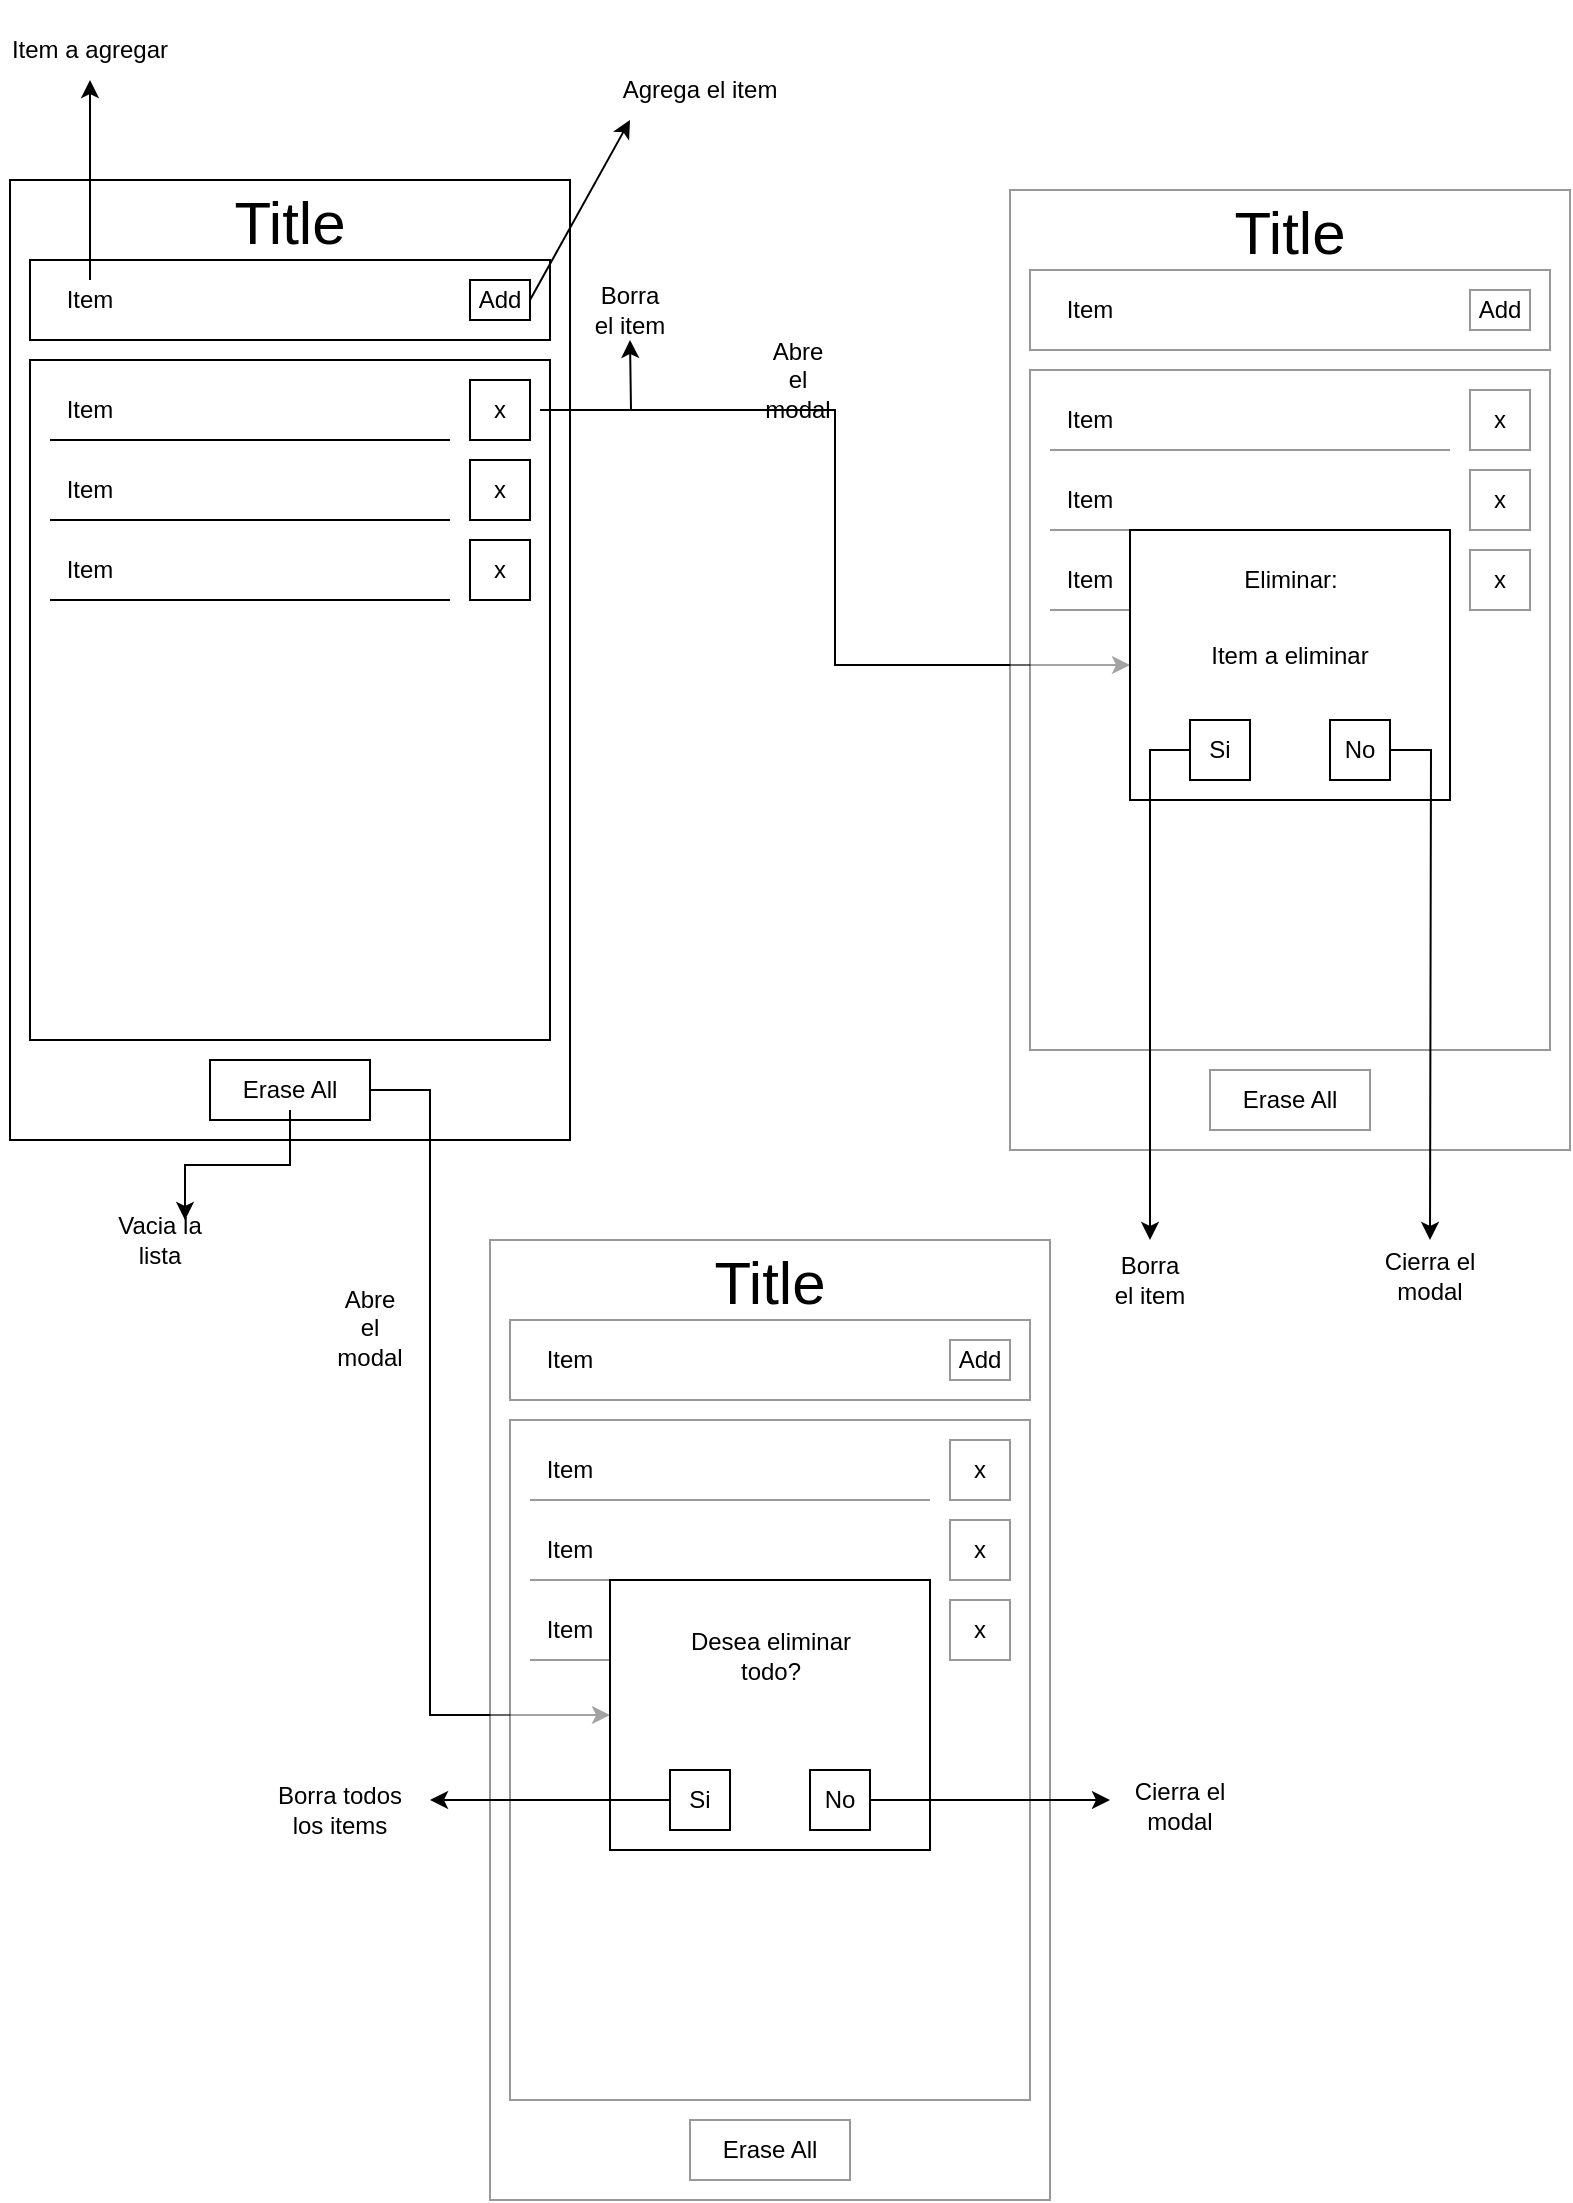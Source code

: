 <mxfile version="14.8.1" type="github"><diagram id="6W9s-eknbt1PRTo3giJ-" name="Page-1"><mxGraphModel dx="1422" dy="762" grid="1" gridSize="10" guides="1" tooltips="1" connect="1" arrows="1" fold="1" page="1" pageScale="1" pageWidth="827" pageHeight="1169" math="0" shadow="0"><root><mxCell id="0"/><mxCell id="1" parent="0"/><mxCell id="sks29GcoWn28eUrPxIyD-4" value="" style="rounded=0;whiteSpace=wrap;html=1;" vertex="1" parent="1"><mxGeometry x="20" y="150" width="280" height="480" as="geometry"/></mxCell><mxCell id="sks29GcoWn28eUrPxIyD-6" value="&lt;p style=&quot;line-height: 120%&quot;&gt;&lt;font style=&quot;font-size: 30px&quot;&gt;Title&lt;/font&gt;&lt;br&gt;&lt;/p&gt;" style="text;html=1;strokeColor=none;fillColor=none;align=center;verticalAlign=middle;whiteSpace=wrap;rounded=0;strokeWidth=7;" vertex="1" parent="1"><mxGeometry x="110" y="140" width="100" height="70" as="geometry"/></mxCell><mxCell id="sks29GcoWn28eUrPxIyD-7" value="" style="rounded=0;whiteSpace=wrap;html=1;strokeWidth=1;" vertex="1" parent="1"><mxGeometry x="30" y="190" width="260" height="40" as="geometry"/></mxCell><mxCell id="sks29GcoWn28eUrPxIyD-8" value="Item a agregar" style="text;html=1;strokeColor=none;fillColor=none;align=center;verticalAlign=middle;whiteSpace=wrap;rounded=0;" vertex="1" parent="1"><mxGeometry x="15" y="60" width="90" height="50" as="geometry"/></mxCell><mxCell id="sks29GcoWn28eUrPxIyD-18" style="edgeStyle=orthogonalEdgeStyle;rounded=0;orthogonalLoop=1;jettySize=auto;html=1;" edge="1" parent="1" source="sks29GcoWn28eUrPxIyD-9"><mxGeometry relative="1" as="geometry"><mxPoint x="60" y="100" as="targetPoint"/></mxGeometry></mxCell><mxCell id="sks29GcoWn28eUrPxIyD-9" value="Item" style="text;html=1;strokeColor=none;fillColor=none;align=center;verticalAlign=middle;whiteSpace=wrap;rounded=0;" vertex="1" parent="1"><mxGeometry x="40" y="200" width="40" height="20" as="geometry"/></mxCell><mxCell id="sks29GcoWn28eUrPxIyD-10" value="" style="rounded=0;whiteSpace=wrap;html=1;strokeWidth=1;" vertex="1" parent="1"><mxGeometry x="250" y="200" width="30" height="20" as="geometry"/></mxCell><mxCell id="sks29GcoWn28eUrPxIyD-12" value="Add" style="text;html=1;strokeColor=none;fillColor=none;align=center;verticalAlign=middle;whiteSpace=wrap;rounded=0;" vertex="1" parent="1"><mxGeometry x="250" y="203.75" width="30" height="12.5" as="geometry"/></mxCell><mxCell id="sks29GcoWn28eUrPxIyD-13" value="" style="endArrow=classic;html=1;" edge="1" parent="1"><mxGeometry width="50" height="50" relative="1" as="geometry"><mxPoint x="280" y="210" as="sourcePoint"/><mxPoint x="330" y="120" as="targetPoint"/></mxGeometry></mxCell><mxCell id="sks29GcoWn28eUrPxIyD-14" value="Agrega el item" style="text;html=1;strokeColor=none;fillColor=none;align=center;verticalAlign=middle;whiteSpace=wrap;rounded=0;" vertex="1" parent="1"><mxGeometry x="300" y="70" width="130" height="70" as="geometry"/></mxCell><mxCell id="sks29GcoWn28eUrPxIyD-16" value="" style="rounded=0;whiteSpace=wrap;html=1;strokeWidth=1;" vertex="1" parent="1"><mxGeometry x="30" y="240" width="260" height="340" as="geometry"/></mxCell><mxCell id="sks29GcoWn28eUrPxIyD-21" value="" style="endArrow=none;html=1;" edge="1" parent="1"><mxGeometry width="50" height="50" relative="1" as="geometry"><mxPoint x="40" y="280" as="sourcePoint"/><mxPoint x="240" y="280" as="targetPoint"/></mxGeometry></mxCell><mxCell id="sks29GcoWn28eUrPxIyD-22" value="" style="rounded=0;whiteSpace=wrap;html=1;strokeWidth=1;" vertex="1" parent="1"><mxGeometry x="250" y="250" width="30" height="30" as="geometry"/></mxCell><mxCell id="sks29GcoWn28eUrPxIyD-68" style="edgeStyle=orthogonalEdgeStyle;rounded=0;orthogonalLoop=1;jettySize=auto;html=1;" edge="1" parent="1" source="sks29GcoWn28eUrPxIyD-23"><mxGeometry relative="1" as="geometry"><mxPoint x="330" y="230" as="targetPoint"/></mxGeometry></mxCell><mxCell id="sks29GcoWn28eUrPxIyD-70" style="edgeStyle=orthogonalEdgeStyle;rounded=0;orthogonalLoop=1;jettySize=auto;html=1;entryX=0;entryY=0.5;entryDx=0;entryDy=0;" edge="1" parent="1" source="sks29GcoWn28eUrPxIyD-23" target="sks29GcoWn28eUrPxIyD-59"><mxGeometry relative="1" as="geometry"/></mxCell><mxCell id="sks29GcoWn28eUrPxIyD-23" value="x" style="text;html=1;strokeColor=none;fillColor=none;align=center;verticalAlign=middle;whiteSpace=wrap;rounded=0;" vertex="1" parent="1"><mxGeometry x="245" y="255" width="40" height="20" as="geometry"/></mxCell><mxCell id="sks29GcoWn28eUrPxIyD-24" value="Item" style="text;html=1;strokeColor=none;fillColor=none;align=center;verticalAlign=middle;whiteSpace=wrap;rounded=0;" vertex="1" parent="1"><mxGeometry x="40" y="255" width="40" height="20" as="geometry"/></mxCell><mxCell id="sks29GcoWn28eUrPxIyD-25" value="" style="endArrow=none;html=1;" edge="1" parent="1"><mxGeometry width="50" height="50" relative="1" as="geometry"><mxPoint x="40" y="320" as="sourcePoint"/><mxPoint x="240" y="320" as="targetPoint"/></mxGeometry></mxCell><mxCell id="sks29GcoWn28eUrPxIyD-26" value="" style="rounded=0;whiteSpace=wrap;html=1;strokeWidth=1;" vertex="1" parent="1"><mxGeometry x="250" y="290" width="30" height="30" as="geometry"/></mxCell><mxCell id="sks29GcoWn28eUrPxIyD-27" value="x" style="text;html=1;strokeColor=none;fillColor=none;align=center;verticalAlign=middle;whiteSpace=wrap;rounded=0;" vertex="1" parent="1"><mxGeometry x="245" y="295" width="40" height="20" as="geometry"/></mxCell><mxCell id="sks29GcoWn28eUrPxIyD-28" value="Item" style="text;html=1;strokeColor=none;fillColor=none;align=center;verticalAlign=middle;whiteSpace=wrap;rounded=0;" vertex="1" parent="1"><mxGeometry x="40" y="295" width="40" height="20" as="geometry"/></mxCell><mxCell id="sks29GcoWn28eUrPxIyD-29" value="" style="endArrow=none;html=1;" edge="1" parent="1"><mxGeometry width="50" height="50" relative="1" as="geometry"><mxPoint x="40" y="360" as="sourcePoint"/><mxPoint x="240" y="360" as="targetPoint"/></mxGeometry></mxCell><mxCell id="sks29GcoWn28eUrPxIyD-30" value="" style="rounded=0;whiteSpace=wrap;html=1;strokeWidth=1;" vertex="1" parent="1"><mxGeometry x="250" y="330" width="30" height="30" as="geometry"/></mxCell><mxCell id="sks29GcoWn28eUrPxIyD-31" value="x" style="text;html=1;strokeColor=none;fillColor=none;align=center;verticalAlign=middle;whiteSpace=wrap;rounded=0;" vertex="1" parent="1"><mxGeometry x="245" y="335" width="40" height="20" as="geometry"/></mxCell><mxCell id="sks29GcoWn28eUrPxIyD-32" value="Item" style="text;html=1;strokeColor=none;fillColor=none;align=center;verticalAlign=middle;whiteSpace=wrap;rounded=0;" vertex="1" parent="1"><mxGeometry x="40" y="335" width="40" height="20" as="geometry"/></mxCell><mxCell id="sks29GcoWn28eUrPxIyD-33" value="" style="rounded=0;whiteSpace=wrap;html=1;strokeWidth=1;" vertex="1" parent="1"><mxGeometry x="120" y="590" width="80" height="30" as="geometry"/></mxCell><mxCell id="sks29GcoWn28eUrPxIyD-100" style="edgeStyle=orthogonalEdgeStyle;rounded=0;orthogonalLoop=1;jettySize=auto;html=1;entryX=0.75;entryY=0;entryDx=0;entryDy=0;" edge="1" parent="1" source="sks29GcoWn28eUrPxIyD-34" target="sks29GcoWn28eUrPxIyD-36"><mxGeometry relative="1" as="geometry"/></mxCell><mxCell id="sks29GcoWn28eUrPxIyD-101" style="edgeStyle=orthogonalEdgeStyle;rounded=0;orthogonalLoop=1;jettySize=auto;html=1;entryX=0;entryY=0.5;entryDx=0;entryDy=0;" edge="1" parent="1" source="sks29GcoWn28eUrPxIyD-34" target="sks29GcoWn28eUrPxIyD-93"><mxGeometry relative="1" as="geometry"><mxPoint x="230" y="910" as="targetPoint"/><Array as="points"><mxPoint x="230" y="605"/><mxPoint x="230" y="918"/></Array></mxGeometry></mxCell><mxCell id="sks29GcoWn28eUrPxIyD-34" value="Erase All" style="text;html=1;strokeColor=none;fillColor=none;align=center;verticalAlign=middle;whiteSpace=wrap;rounded=0;" vertex="1" parent="1"><mxGeometry x="120" y="595" width="80" height="20" as="geometry"/></mxCell><mxCell id="sks29GcoWn28eUrPxIyD-36" value="Vacia la lista" style="text;html=1;strokeColor=none;fillColor=none;align=center;verticalAlign=middle;whiteSpace=wrap;rounded=0;" vertex="1" parent="1"><mxGeometry x="70" y="670" width="50" height="20" as="geometry"/></mxCell><mxCell id="sks29GcoWn28eUrPxIyD-38" value="" style="rounded=0;whiteSpace=wrap;html=1;opacity=40;" vertex="1" parent="1"><mxGeometry x="520" y="155" width="280" height="480" as="geometry"/></mxCell><mxCell id="sks29GcoWn28eUrPxIyD-39" value="&lt;p style=&quot;line-height: 120%&quot;&gt;&lt;font style=&quot;font-size: 30px&quot;&gt;Title&lt;/font&gt;&lt;br&gt;&lt;/p&gt;" style="text;html=1;strokeColor=none;fillColor=none;align=center;verticalAlign=middle;whiteSpace=wrap;rounded=0;strokeWidth=7;opacity=70;shadow=0;glass=0;" vertex="1" parent="1"><mxGeometry x="610" y="145" width="100" height="70" as="geometry"/></mxCell><mxCell id="sks29GcoWn28eUrPxIyD-40" value="" style="rounded=0;whiteSpace=wrap;html=1;strokeWidth=1;opacity=40;" vertex="1" parent="1"><mxGeometry x="530" y="195" width="260" height="40" as="geometry"/></mxCell><mxCell id="sks29GcoWn28eUrPxIyD-41" value="Item" style="text;html=1;strokeColor=none;fillColor=none;align=center;verticalAlign=middle;whiteSpace=wrap;rounded=0;opacity=40;" vertex="1" parent="1"><mxGeometry x="540" y="205" width="40" height="20" as="geometry"/></mxCell><mxCell id="sks29GcoWn28eUrPxIyD-42" value="" style="rounded=0;whiteSpace=wrap;html=1;strokeWidth=1;opacity=40;" vertex="1" parent="1"><mxGeometry x="750" y="205" width="30" height="20" as="geometry"/></mxCell><mxCell id="sks29GcoWn28eUrPxIyD-43" value="Add" style="text;html=1;strokeColor=none;fillColor=none;align=center;verticalAlign=middle;whiteSpace=wrap;rounded=0;opacity=40;" vertex="1" parent="1"><mxGeometry x="750" y="208.75" width="30" height="12.5" as="geometry"/></mxCell><mxCell id="sks29GcoWn28eUrPxIyD-44" value="" style="rounded=0;whiteSpace=wrap;html=1;strokeWidth=1;opacity=40;" vertex="1" parent="1"><mxGeometry x="530" y="245" width="260" height="340" as="geometry"/></mxCell><mxCell id="sks29GcoWn28eUrPxIyD-45" value="" style="endArrow=none;html=1;opacity=40;" edge="1" parent="1"><mxGeometry width="50" height="50" relative="1" as="geometry"><mxPoint x="540" y="285" as="sourcePoint"/><mxPoint x="740" y="285" as="targetPoint"/></mxGeometry></mxCell><mxCell id="sks29GcoWn28eUrPxIyD-46" value="" style="rounded=0;whiteSpace=wrap;html=1;strokeWidth=1;opacity=40;" vertex="1" parent="1"><mxGeometry x="750" y="255" width="30" height="30" as="geometry"/></mxCell><mxCell id="sks29GcoWn28eUrPxIyD-47" value="x" style="text;html=1;strokeColor=none;fillColor=none;align=center;verticalAlign=middle;whiteSpace=wrap;rounded=0;opacity=40;" vertex="1" parent="1"><mxGeometry x="745" y="260" width="40" height="20" as="geometry"/></mxCell><mxCell id="sks29GcoWn28eUrPxIyD-48" value="Item" style="text;html=1;strokeColor=none;fillColor=none;align=center;verticalAlign=middle;whiteSpace=wrap;rounded=0;opacity=40;" vertex="1" parent="1"><mxGeometry x="540" y="260" width="40" height="20" as="geometry"/></mxCell><mxCell id="sks29GcoWn28eUrPxIyD-49" value="" style="endArrow=none;html=1;opacity=40;" edge="1" parent="1"><mxGeometry width="50" height="50" relative="1" as="geometry"><mxPoint x="540" y="325" as="sourcePoint"/><mxPoint x="740" y="325" as="targetPoint"/></mxGeometry></mxCell><mxCell id="sks29GcoWn28eUrPxIyD-50" value="" style="rounded=0;whiteSpace=wrap;html=1;strokeWidth=1;opacity=40;" vertex="1" parent="1"><mxGeometry x="750" y="295" width="30" height="30" as="geometry"/></mxCell><mxCell id="sks29GcoWn28eUrPxIyD-51" value="x" style="text;html=1;strokeColor=none;fillColor=none;align=center;verticalAlign=middle;whiteSpace=wrap;rounded=0;opacity=40;" vertex="1" parent="1"><mxGeometry x="745" y="300" width="40" height="20" as="geometry"/></mxCell><mxCell id="sks29GcoWn28eUrPxIyD-52" value="Item" style="text;html=1;strokeColor=none;fillColor=none;align=center;verticalAlign=middle;whiteSpace=wrap;rounded=0;opacity=40;" vertex="1" parent="1"><mxGeometry x="540" y="300" width="40" height="20" as="geometry"/></mxCell><mxCell id="sks29GcoWn28eUrPxIyD-53" value="" style="endArrow=none;html=1;opacity=40;" edge="1" parent="1"><mxGeometry width="50" height="50" relative="1" as="geometry"><mxPoint x="540" y="365" as="sourcePoint"/><mxPoint x="740" y="365" as="targetPoint"/></mxGeometry></mxCell><mxCell id="sks29GcoWn28eUrPxIyD-54" value="" style="rounded=0;whiteSpace=wrap;html=1;strokeWidth=1;opacity=40;" vertex="1" parent="1"><mxGeometry x="750" y="335" width="30" height="30" as="geometry"/></mxCell><mxCell id="sks29GcoWn28eUrPxIyD-55" value="x" style="text;html=1;strokeColor=none;fillColor=none;align=center;verticalAlign=middle;whiteSpace=wrap;rounded=0;opacity=40;" vertex="1" parent="1"><mxGeometry x="745" y="340" width="40" height="20" as="geometry"/></mxCell><mxCell id="sks29GcoWn28eUrPxIyD-56" value="Item" style="text;html=1;strokeColor=none;fillColor=none;align=center;verticalAlign=middle;whiteSpace=wrap;rounded=0;opacity=40;" vertex="1" parent="1"><mxGeometry x="540" y="340" width="40" height="20" as="geometry"/></mxCell><mxCell id="sks29GcoWn28eUrPxIyD-57" value="" style="rounded=0;whiteSpace=wrap;html=1;strokeWidth=1;opacity=40;" vertex="1" parent="1"><mxGeometry x="620" y="595" width="80" height="30" as="geometry"/></mxCell><mxCell id="sks29GcoWn28eUrPxIyD-58" value="Erase All" style="text;html=1;strokeColor=none;fillColor=none;align=center;verticalAlign=middle;whiteSpace=wrap;rounded=0;opacity=40;" vertex="1" parent="1"><mxGeometry x="620" y="600" width="80" height="20" as="geometry"/></mxCell><mxCell id="sks29GcoWn28eUrPxIyD-59" value="" style="rounded=0;whiteSpace=wrap;html=1;shadow=0;glass=0;strokeWidth=1;" vertex="1" parent="1"><mxGeometry x="580" y="325" width="160" height="135" as="geometry"/></mxCell><mxCell id="sks29GcoWn28eUrPxIyD-106" style="edgeStyle=orthogonalEdgeStyle;rounded=0;orthogonalLoop=1;jettySize=auto;html=1;" edge="1" parent="1" source="sks29GcoWn28eUrPxIyD-62"><mxGeometry relative="1" as="geometry"><mxPoint x="590" y="680" as="targetPoint"/></mxGeometry></mxCell><mxCell id="sks29GcoWn28eUrPxIyD-62" value="Si" style="rounded=0;whiteSpace=wrap;html=1;shadow=0;glass=0;strokeWidth=1;" vertex="1" parent="1"><mxGeometry x="610" y="420" width="30" height="30" as="geometry"/></mxCell><mxCell id="sks29GcoWn28eUrPxIyD-103" style="edgeStyle=orthogonalEdgeStyle;rounded=0;orthogonalLoop=1;jettySize=auto;html=1;" edge="1" parent="1" source="sks29GcoWn28eUrPxIyD-63"><mxGeometry relative="1" as="geometry"><mxPoint x="730" y="680" as="targetPoint"/></mxGeometry></mxCell><mxCell id="sks29GcoWn28eUrPxIyD-63" value="No" style="rounded=0;whiteSpace=wrap;html=1;shadow=0;glass=0;strokeWidth=1;" vertex="1" parent="1"><mxGeometry x="680" y="420" width="30" height="30" as="geometry"/></mxCell><mxCell id="sks29GcoWn28eUrPxIyD-66" value="Item a eliminar" style="text;html=1;strokeColor=none;fillColor=none;align=center;verticalAlign=middle;whiteSpace=wrap;rounded=0;shadow=0;glass=0;" vertex="1" parent="1"><mxGeometry x="615" y="380" width="90" height="15" as="geometry"/></mxCell><mxCell id="sks29GcoWn28eUrPxIyD-67" value="Eliminar:" style="text;html=1;strokeColor=none;fillColor=none;align=center;verticalAlign=middle;whiteSpace=wrap;rounded=0;shadow=0;glass=0;" vertex="1" parent="1"><mxGeometry x="627.5" y="340" width="65" height="20" as="geometry"/></mxCell><mxCell id="sks29GcoWn28eUrPxIyD-69" value="Borra el item" style="text;html=1;strokeColor=none;fillColor=none;align=center;verticalAlign=middle;whiteSpace=wrap;rounded=0;shadow=0;glass=0;" vertex="1" parent="1"><mxGeometry x="310" y="205" width="40" height="20" as="geometry"/></mxCell><mxCell id="sks29GcoWn28eUrPxIyD-71" value="Abre el modal" style="text;html=1;strokeColor=none;fillColor=none;align=center;verticalAlign=middle;whiteSpace=wrap;rounded=0;shadow=0;glass=0;" vertex="1" parent="1"><mxGeometry x="394" y="240" width="40" height="20" as="geometry"/></mxCell><mxCell id="sks29GcoWn28eUrPxIyD-72" value="" style="rounded=0;whiteSpace=wrap;html=1;opacity=40;" vertex="1" parent="1"><mxGeometry x="260" y="680" width="280" height="480" as="geometry"/></mxCell><mxCell id="sks29GcoWn28eUrPxIyD-73" value="&lt;p style=&quot;line-height: 120%&quot;&gt;&lt;font style=&quot;font-size: 30px&quot;&gt;Title&lt;/font&gt;&lt;br&gt;&lt;/p&gt;" style="text;html=1;strokeColor=none;fillColor=none;align=center;verticalAlign=middle;whiteSpace=wrap;rounded=0;strokeWidth=7;opacity=70;shadow=0;glass=0;" vertex="1" parent="1"><mxGeometry x="350" y="670" width="100" height="70" as="geometry"/></mxCell><mxCell id="sks29GcoWn28eUrPxIyD-74" value="" style="rounded=0;whiteSpace=wrap;html=1;strokeWidth=1;opacity=40;" vertex="1" parent="1"><mxGeometry x="270" y="720" width="260" height="40" as="geometry"/></mxCell><mxCell id="sks29GcoWn28eUrPxIyD-75" value="Item" style="text;html=1;strokeColor=none;fillColor=none;align=center;verticalAlign=middle;whiteSpace=wrap;rounded=0;opacity=40;" vertex="1" parent="1"><mxGeometry x="280" y="730" width="40" height="20" as="geometry"/></mxCell><mxCell id="sks29GcoWn28eUrPxIyD-76" value="" style="rounded=0;whiteSpace=wrap;html=1;strokeWidth=1;opacity=40;" vertex="1" parent="1"><mxGeometry x="490" y="730" width="30" height="20" as="geometry"/></mxCell><mxCell id="sks29GcoWn28eUrPxIyD-77" value="Add" style="text;html=1;strokeColor=none;fillColor=none;align=center;verticalAlign=middle;whiteSpace=wrap;rounded=0;opacity=40;" vertex="1" parent="1"><mxGeometry x="490" y="733.75" width="30" height="12.5" as="geometry"/></mxCell><mxCell id="sks29GcoWn28eUrPxIyD-78" value="" style="rounded=0;whiteSpace=wrap;html=1;strokeWidth=1;opacity=40;" vertex="1" parent="1"><mxGeometry x="270" y="770" width="260" height="340" as="geometry"/></mxCell><mxCell id="sks29GcoWn28eUrPxIyD-79" value="" style="endArrow=none;html=1;opacity=40;" edge="1" parent="1"><mxGeometry width="50" height="50" relative="1" as="geometry"><mxPoint x="280" y="810" as="sourcePoint"/><mxPoint x="480" y="810" as="targetPoint"/></mxGeometry></mxCell><mxCell id="sks29GcoWn28eUrPxIyD-80" value="" style="rounded=0;whiteSpace=wrap;html=1;strokeWidth=1;opacity=40;" vertex="1" parent="1"><mxGeometry x="490" y="780" width="30" height="30" as="geometry"/></mxCell><mxCell id="sks29GcoWn28eUrPxIyD-81" value="x" style="text;html=1;strokeColor=none;fillColor=none;align=center;verticalAlign=middle;whiteSpace=wrap;rounded=0;opacity=40;" vertex="1" parent="1"><mxGeometry x="485" y="785" width="40" height="20" as="geometry"/></mxCell><mxCell id="sks29GcoWn28eUrPxIyD-82" value="Item" style="text;html=1;strokeColor=none;fillColor=none;align=center;verticalAlign=middle;whiteSpace=wrap;rounded=0;opacity=40;" vertex="1" parent="1"><mxGeometry x="280" y="785" width="40" height="20" as="geometry"/></mxCell><mxCell id="sks29GcoWn28eUrPxIyD-83" value="" style="endArrow=none;html=1;opacity=40;" edge="1" parent="1"><mxGeometry width="50" height="50" relative="1" as="geometry"><mxPoint x="280" y="850" as="sourcePoint"/><mxPoint x="480" y="850" as="targetPoint"/></mxGeometry></mxCell><mxCell id="sks29GcoWn28eUrPxIyD-84" value="" style="rounded=0;whiteSpace=wrap;html=1;strokeWidth=1;opacity=40;" vertex="1" parent="1"><mxGeometry x="490" y="820" width="30" height="30" as="geometry"/></mxCell><mxCell id="sks29GcoWn28eUrPxIyD-85" value="x" style="text;html=1;strokeColor=none;fillColor=none;align=center;verticalAlign=middle;whiteSpace=wrap;rounded=0;opacity=40;" vertex="1" parent="1"><mxGeometry x="485" y="825" width="40" height="20" as="geometry"/></mxCell><mxCell id="sks29GcoWn28eUrPxIyD-86" value="Item" style="text;html=1;strokeColor=none;fillColor=none;align=center;verticalAlign=middle;whiteSpace=wrap;rounded=0;opacity=40;" vertex="1" parent="1"><mxGeometry x="280" y="825" width="40" height="20" as="geometry"/></mxCell><mxCell id="sks29GcoWn28eUrPxIyD-87" value="" style="endArrow=none;html=1;opacity=40;" edge="1" parent="1"><mxGeometry width="50" height="50" relative="1" as="geometry"><mxPoint x="280" y="890" as="sourcePoint"/><mxPoint x="480" y="890" as="targetPoint"/></mxGeometry></mxCell><mxCell id="sks29GcoWn28eUrPxIyD-88" value="" style="rounded=0;whiteSpace=wrap;html=1;strokeWidth=1;opacity=40;" vertex="1" parent="1"><mxGeometry x="490" y="860" width="30" height="30" as="geometry"/></mxCell><mxCell id="sks29GcoWn28eUrPxIyD-89" value="x" style="text;html=1;strokeColor=none;fillColor=none;align=center;verticalAlign=middle;whiteSpace=wrap;rounded=0;opacity=40;" vertex="1" parent="1"><mxGeometry x="485" y="865" width="40" height="20" as="geometry"/></mxCell><mxCell id="sks29GcoWn28eUrPxIyD-90" value="Item" style="text;html=1;strokeColor=none;fillColor=none;align=center;verticalAlign=middle;whiteSpace=wrap;rounded=0;opacity=40;" vertex="1" parent="1"><mxGeometry x="280" y="865" width="40" height="20" as="geometry"/></mxCell><mxCell id="sks29GcoWn28eUrPxIyD-91" value="" style="rounded=0;whiteSpace=wrap;html=1;strokeWidth=1;opacity=40;" vertex="1" parent="1"><mxGeometry x="360" y="1120" width="80" height="30" as="geometry"/></mxCell><mxCell id="sks29GcoWn28eUrPxIyD-92" value="Erase All" style="text;html=1;strokeColor=none;fillColor=none;align=center;verticalAlign=middle;whiteSpace=wrap;rounded=0;opacity=40;" vertex="1" parent="1"><mxGeometry x="360" y="1125" width="80" height="20" as="geometry"/></mxCell><mxCell id="sks29GcoWn28eUrPxIyD-93" value="" style="rounded=0;whiteSpace=wrap;html=1;shadow=0;glass=0;strokeWidth=1;" vertex="1" parent="1"><mxGeometry x="320" y="850" width="160" height="135" as="geometry"/></mxCell><mxCell id="sks29GcoWn28eUrPxIyD-110" style="edgeStyle=orthogonalEdgeStyle;rounded=0;orthogonalLoop=1;jettySize=auto;html=1;" edge="1" parent="1" source="sks29GcoWn28eUrPxIyD-94"><mxGeometry relative="1" as="geometry"><mxPoint x="230" y="960" as="targetPoint"/></mxGeometry></mxCell><mxCell id="sks29GcoWn28eUrPxIyD-94" value="Si" style="rounded=0;whiteSpace=wrap;html=1;shadow=0;glass=0;strokeWidth=1;" vertex="1" parent="1"><mxGeometry x="350" y="945" width="30" height="30" as="geometry"/></mxCell><mxCell id="sks29GcoWn28eUrPxIyD-108" style="edgeStyle=orthogonalEdgeStyle;rounded=0;orthogonalLoop=1;jettySize=auto;html=1;" edge="1" parent="1" source="sks29GcoWn28eUrPxIyD-95"><mxGeometry relative="1" as="geometry"><mxPoint x="570" y="960" as="targetPoint"/></mxGeometry></mxCell><mxCell id="sks29GcoWn28eUrPxIyD-95" value="No" style="rounded=0;whiteSpace=wrap;html=1;shadow=0;glass=0;strokeWidth=1;" vertex="1" parent="1"><mxGeometry x="420" y="945" width="30" height="30" as="geometry"/></mxCell><mxCell id="sks29GcoWn28eUrPxIyD-97" value="Desea eliminar todo?" style="text;html=1;strokeColor=none;fillColor=none;align=center;verticalAlign=middle;whiteSpace=wrap;rounded=0;shadow=0;glass=0;" vertex="1" parent="1"><mxGeometry x="358.75" y="865" width="82.5" height="45" as="geometry"/></mxCell><mxCell id="sks29GcoWn28eUrPxIyD-102" value="Abre el modal" style="text;html=1;strokeColor=none;fillColor=none;align=center;verticalAlign=middle;whiteSpace=wrap;rounded=0;shadow=0;glass=0;" vertex="1" parent="1"><mxGeometry x="180" y="713.75" width="40" height="20" as="geometry"/></mxCell><mxCell id="sks29GcoWn28eUrPxIyD-104" value="Cierra el modal" style="text;html=1;strokeColor=none;fillColor=none;align=center;verticalAlign=middle;whiteSpace=wrap;rounded=0;shadow=0;glass=0;" vertex="1" parent="1"><mxGeometry x="705" y="680" width="50" height="35" as="geometry"/></mxCell><mxCell id="sks29GcoWn28eUrPxIyD-107" value="Borra el item" style="text;html=1;strokeColor=none;fillColor=none;align=center;verticalAlign=middle;whiteSpace=wrap;rounded=0;shadow=0;glass=0;" vertex="1" parent="1"><mxGeometry x="570" y="690" width="40" height="20" as="geometry"/></mxCell><mxCell id="sks29GcoWn28eUrPxIyD-109" value="Cierra el modal" style="text;html=1;strokeColor=none;fillColor=none;align=center;verticalAlign=middle;whiteSpace=wrap;rounded=0;shadow=0;glass=0;" vertex="1" parent="1"><mxGeometry x="580" y="945" width="50" height="35" as="geometry"/></mxCell><mxCell id="sks29GcoWn28eUrPxIyD-112" value="Borra todos los items" style="text;html=1;strokeColor=none;fillColor=none;align=center;verticalAlign=middle;whiteSpace=wrap;rounded=0;shadow=0;glass=0;" vertex="1" parent="1"><mxGeometry x="150" y="945" width="70" height="40" as="geometry"/></mxCell></root></mxGraphModel></diagram></mxfile>